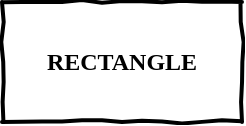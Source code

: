 <mxfile version="12.9.14" type="github"><diagram id="AkDJZ3um_Ay8JXfdNZ_D" name="第 1 页"><mxGraphModel dx="546" dy="546" grid="0" gridSize="10" guides="1" tooltips="1" connect="1" arrows="1" fold="1" page="0" pageScale="1" pageWidth="1600" pageHeight="1200" math="0" shadow="0"><root><mxCell id="0"/><mxCell id="1" parent="0"/><mxCell id="bVwMEQZ3dnmLXhMu4i39-1" value="RECTANGLE" style="html=1;whiteSpace=wrap;comic=1;strokeWidth=2;fontFamily=Comic Sans MS;fontStyle=1;" vertex="1" parent="1"><mxGeometry x="462" y="266" width="120" height="60" as="geometry"/></mxCell></root></mxGraphModel></diagram></mxfile>